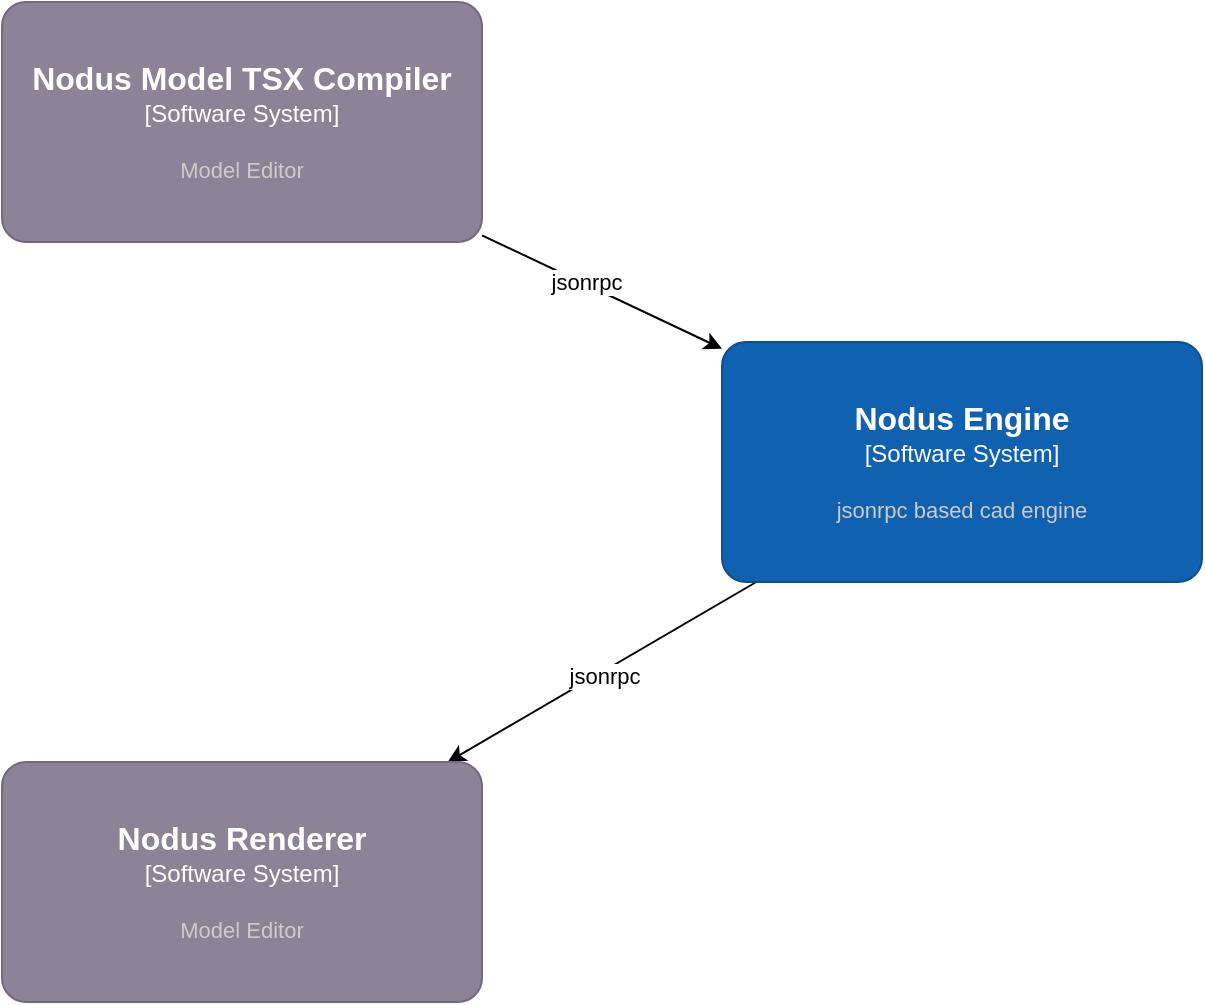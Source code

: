 <mxfile>
    <diagram id="3Q3VuyVq1M1YMf5tia3Z" name="System Context">
        <mxGraphModel dx="2876" dy="1161" grid="1" gridSize="10" guides="1" tooltips="1" connect="1" arrows="1" fold="1" page="1" pageScale="1" pageWidth="850" pageHeight="1100" math="0" shadow="0">
            <root>
                <mxCell id="0"/>
                <mxCell id="1" parent="0"/>
                <mxCell id="7" style="edgeStyle=none;html=1;" edge="1" parent="1" source="2" target="5">
                    <mxGeometry relative="1" as="geometry"/>
                </mxCell>
                <mxCell id="9" value="jsonrpc" style="edgeLabel;html=1;align=center;verticalAlign=middle;resizable=0;points=[];" vertex="1" connectable="0" parent="7">
                    <mxGeometry x="0.002" y="2" relative="1" as="geometry">
                        <mxPoint as="offset"/>
                    </mxGeometry>
                </mxCell>
                <object placeholders="1" c4Name="Nodus Engine" c4Type="Software System" c4Description="jsonrpc based cad engine" label="&lt;font style=&quot;font-size: 16px&quot;&gt;&lt;b&gt;%c4Name%&lt;/b&gt;&lt;/font&gt;&lt;div&gt;[%c4Type%]&lt;/div&gt;&lt;br&gt;&lt;div&gt;&lt;font style=&quot;font-size: 11px&quot;&gt;&lt;font color=&quot;#cccccc&quot;&gt;%c4Description%&lt;/font&gt;&lt;/div&gt;" id="2">
                    <mxCell style="rounded=1;whiteSpace=wrap;html=1;labelBackgroundColor=none;fillColor=#1061B0;fontColor=#ffffff;align=center;arcSize=10;strokeColor=#0D5091;metaEdit=1;resizable=0;points=[[0.25,0,0],[0.5,0,0],[0.75,0,0],[1,0.25,0],[1,0.5,0],[1,0.75,0],[0.75,1,0],[0.5,1,0],[0.25,1,0],[0,0.75,0],[0,0.5,0],[0,0.25,0]];" vertex="1" parent="1">
                        <mxGeometry x="280" y="470" width="240" height="120" as="geometry"/>
                    </mxCell>
                </object>
                <mxCell id="6" style="edgeStyle=none;html=1;" edge="1" parent="1" source="3" target="2">
                    <mxGeometry relative="1" as="geometry"/>
                </mxCell>
                <mxCell id="8" value="jsonrpc" style="edgeLabel;html=1;align=center;verticalAlign=middle;resizable=0;points=[];" vertex="1" connectable="0" parent="6">
                    <mxGeometry x="-0.141" y="1" relative="1" as="geometry">
                        <mxPoint as="offset"/>
                    </mxGeometry>
                </mxCell>
                <object placeholders="1" c4Name="Nodus Model TSX Compiler" c4Type="Software System" c4Description="Model Editor" label="&lt;font style=&quot;font-size: 16px&quot;&gt;&lt;b&gt;%c4Name%&lt;/b&gt;&lt;/font&gt;&lt;div&gt;[%c4Type%]&lt;/div&gt;&lt;br&gt;&lt;div&gt;&lt;font style=&quot;font-size: 11px&quot;&gt;&lt;font color=&quot;#cccccc&quot;&gt;%c4Description%&lt;/font&gt;&lt;/div&gt;" id="3">
                    <mxCell style="rounded=1;whiteSpace=wrap;html=1;labelBackgroundColor=none;fillColor=#8C8496;fontColor=#ffffff;align=center;arcSize=10;strokeColor=#736782;metaEdit=1;resizable=0;points=[[0.25,0,0],[0.5,0,0],[0.75,0,0],[1,0.25,0],[1,0.5,0],[1,0.75,0],[0.75,1,0],[0.5,1,0],[0.25,1,0],[0,0.75,0],[0,0.5,0],[0,0.25,0]];" vertex="1" parent="1">
                        <mxGeometry x="-80" y="300" width="240" height="120" as="geometry"/>
                    </mxCell>
                </object>
                <object placeholders="1" c4Name="Nodus Renderer" c4Type="Software System" c4Description="Model Editor" label="&lt;font style=&quot;font-size: 16px&quot;&gt;&lt;b&gt;%c4Name%&lt;/b&gt;&lt;/font&gt;&lt;div&gt;[%c4Type%]&lt;/div&gt;&lt;br&gt;&lt;div&gt;&lt;font style=&quot;font-size: 11px&quot;&gt;&lt;font color=&quot;#cccccc&quot;&gt;%c4Description%&lt;/font&gt;&lt;/div&gt;" id="5">
                    <mxCell style="rounded=1;whiteSpace=wrap;html=1;labelBackgroundColor=none;fillColor=#8C8496;fontColor=#ffffff;align=center;arcSize=10;strokeColor=#736782;metaEdit=1;resizable=0;points=[[0.25,0,0],[0.5,0,0],[0.75,0,0],[1,0.25,0],[1,0.5,0],[1,0.75,0],[0.75,1,0],[0.5,1,0],[0.25,1,0],[0,0.75,0],[0,0.5,0],[0,0.25,0]];" vertex="1" parent="1">
                        <mxGeometry x="-80" y="680" width="240" height="120" as="geometry"/>
                    </mxCell>
                </object>
            </root>
        </mxGraphModel>
    </diagram>
    <diagram id="XuIxBEXylBcb2tAPePjv" name="Nodus Software System">
        <mxGraphModel dx="2876" dy="1161" grid="1" gridSize="10" guides="1" tooltips="1" connect="1" arrows="1" fold="1" page="1" pageScale="1" pageWidth="850" pageHeight="1100" math="0" shadow="0">
            <root>
                <mxCell id="0"/>
                <mxCell id="1" parent="0"/>
                <object placeholders="1" c4Name="Nodus Engine" c4Type="SystemScopeBoundary" c4Application="Software System" label="&lt;font style=&quot;font-size: 16px&quot;&gt;&lt;b&gt;&lt;div style=&quot;text-align: left&quot;&gt;%c4Name%&lt;/div&gt;&lt;/b&gt;&lt;/font&gt;&lt;div style=&quot;text-align: left&quot;&gt;[%c4Application%]&lt;/div&gt;" id="mJXWTNP4-AY7CRzrXzlb-1">
                    <mxCell style="rounded=1;fontSize=11;whiteSpace=wrap;html=1;dashed=1;arcSize=20;fillColor=none;strokeColor=#666666;fontColor=#333333;labelBackgroundColor=none;align=left;verticalAlign=bottom;labelBorderColor=none;spacingTop=0;spacing=10;dashPattern=8 4;metaEdit=1;rotatable=0;perimeter=rectanglePerimeter;noLabel=0;labelPadding=0;allowArrows=0;connectable=0;expand=0;recursiveResize=0;editable=1;pointerEvents=0;absoluteArcSize=1;points=[[0.25,0,0],[0.5,0,0],[0.75,0,0],[1,0.25,0],[1,0.5,0],[1,0.75,0],[0.75,1,0],[0.5,1,0],[0.25,1,0],[0,0.75,0],[0,0.5,0],[0,0.25,0]];" vertex="1" parent="1">
                        <mxGeometry x="40" y="150" width="940" height="630" as="geometry"/>
                    </mxCell>
                </object>
                <mxCell id="49cTKzfVFUpDsTXETU6n-5" style="edgeStyle=none;html=1;" edge="1" parent="1" source="49cTKzfVFUpDsTXETU6n-1" target="49cTKzfVFUpDsTXETU6n-3">
                    <mxGeometry relative="1" as="geometry"/>
                </mxCell>
                <mxCell id="49cTKzfVFUpDsTXETU6n-6" value="jsonrpc: render request" style="edgeLabel;html=1;align=center;verticalAlign=middle;resizable=0;points=[];" vertex="1" connectable="0" parent="49cTKzfVFUpDsTXETU6n-5">
                    <mxGeometry x="-0.218" y="3" relative="1" as="geometry">
                        <mxPoint as="offset"/>
                    </mxGeometry>
                </mxCell>
                <object placeholders="1" c4Name="Nodus Model TSX Compiler" c4Type="Software System" c4Description="Model Editor" label="&lt;font style=&quot;font-size: 16px&quot;&gt;&lt;b&gt;%c4Name%&lt;/b&gt;&lt;/font&gt;&lt;div&gt;[%c4Type%]&lt;/div&gt;&lt;br&gt;&lt;div&gt;&lt;font style=&quot;font-size: 11px&quot;&gt;&lt;font color=&quot;#cccccc&quot;&gt;%c4Description%&lt;/font&gt;&lt;/div&gt;" id="49cTKzfVFUpDsTXETU6n-1">
                    <mxCell style="rounded=1;whiteSpace=wrap;html=1;labelBackgroundColor=none;fillColor=#8C8496;fontColor=#ffffff;align=center;arcSize=10;strokeColor=#736782;metaEdit=1;resizable=0;points=[[0.25,0,0],[0.5,0,0],[0.75,0,0],[1,0.25,0],[1,0.5,0],[1,0.75,0],[0.75,1,0],[0.5,1,0],[0.25,1,0],[0,0.75,0],[0,0.5,0],[0,0.25,0]];" vertex="1" parent="1">
                        <mxGeometry x="-350" y="230" width="240" height="120" as="geometry"/>
                    </mxCell>
                </object>
                <object placeholders="1" c4Name="Nodus Renderer" c4Type="Software System" c4Description="Model Editor" label="&lt;font style=&quot;font-size: 16px&quot;&gt;&lt;b&gt;%c4Name%&lt;/b&gt;&lt;/font&gt;&lt;div&gt;[%c4Type%]&lt;/div&gt;&lt;br&gt;&lt;div&gt;&lt;font style=&quot;font-size: 11px&quot;&gt;&lt;font color=&quot;#cccccc&quot;&gt;%c4Description%&lt;/font&gt;&lt;/div&gt;" id="49cTKzfVFUpDsTXETU6n-2">
                    <mxCell style="rounded=1;whiteSpace=wrap;html=1;labelBackgroundColor=none;fillColor=#8C8496;fontColor=#ffffff;align=center;arcSize=10;strokeColor=#736782;metaEdit=1;resizable=0;points=[[0.25,0,0],[0.5,0,0],[0.75,0,0],[1,0.25,0],[1,0.5,0],[1,0.75,0],[0.75,1,0],[0.5,1,0],[0.25,1,0],[0,0.75,0],[0,0.5,0],[0,0.25,0]];" vertex="1" parent="1">
                        <mxGeometry x="-350" y="610" width="240" height="120" as="geometry"/>
                    </mxCell>
                </object>
                <mxCell id="49cTKzfVFUpDsTXETU6n-7" style="edgeStyle=none;html=1;exitX=1;exitY=0.25;exitDx=0;exitDy=0;exitPerimeter=0;entryX=0;entryY=0.25;entryDx=0;entryDy=0;entryPerimeter=0;" edge="1" parent="1" source="49cTKzfVFUpDsTXETU6n-3" target="49cTKzfVFUpDsTXETU6n-4">
                    <mxGeometry relative="1" as="geometry"/>
                </mxCell>
                <mxCell id="49cTKzfVFUpDsTXETU6n-8" value="render request: nodetree[json]" style="edgeLabel;html=1;align=center;verticalAlign=middle;resizable=0;points=[];" vertex="1" connectable="0" parent="49cTKzfVFUpDsTXETU6n-7">
                    <mxGeometry x="-0.262" y="-1" relative="1" as="geometry">
                        <mxPoint x="12" as="offset"/>
                    </mxGeometry>
                </mxCell>
                <mxCell id="49cTKzfVFUpDsTXETU6n-13" style="edgeStyle=none;html=1;" edge="1" parent="1" source="49cTKzfVFUpDsTXETU6n-3" target="49cTKzfVFUpDsTXETU6n-2">
                    <mxGeometry relative="1" as="geometry"/>
                </mxCell>
                <mxCell id="49cTKzfVFUpDsTXETU6n-14" value="jsonrpc: visualize request" style="edgeLabel;html=1;align=center;verticalAlign=middle;resizable=0;points=[];" vertex="1" connectable="0" parent="49cTKzfVFUpDsTXETU6n-13">
                    <mxGeometry x="0.34" y="-1" relative="1" as="geometry">
                        <mxPoint x="8" as="offset"/>
                    </mxGeometry>
                </mxCell>
                <object placeholders="1" c4Name="NodusRPCHandler" c4Type="Container" c4Technology="NodusComLib, stdin, C++" c4Description="handles jsonrpc connection" label="&lt;font style=&quot;font-size: 16px&quot;&gt;&lt;b&gt;%c4Name%&lt;/b&gt;&lt;/font&gt;&lt;div&gt;[%c4Type%: %c4Technology%]&lt;/div&gt;&lt;br&gt;&lt;div&gt;&lt;font style=&quot;font-size: 11px&quot;&gt;&lt;font color=&quot;#E6E6E6&quot;&gt;%c4Description%&lt;/font&gt;&lt;/div&gt;" id="49cTKzfVFUpDsTXETU6n-3">
                    <mxCell style="rounded=1;whiteSpace=wrap;html=1;fontSize=11;labelBackgroundColor=none;fillColor=#23A2D9;fontColor=#ffffff;align=center;arcSize=10;strokeColor=#0E7DAD;metaEdit=1;resizable=0;points=[[0.25,0,0],[0.5,0,0],[0.75,0,0],[1,0.25,0],[1,0.5,0],[1,0.75,0],[0.75,1,0],[0.5,1,0],[0.25,1,0],[0,0.75,0],[0,0.5,0],[0,0.25,0]];" vertex="1" parent="1">
                        <mxGeometry x="110" y="410" width="240" height="120" as="geometry"/>
                    </mxCell>
                </object>
                <mxCell id="49cTKzfVFUpDsTXETU6n-9" style="edgeStyle=none;html=1;" edge="1" parent="1" source="49cTKzfVFUpDsTXETU6n-4" target="49cTKzfVFUpDsTXETU6n-3">
                    <mxGeometry relative="1" as="geometry"/>
                </mxCell>
                <mxCell id="49cTKzfVFUpDsTXETU6n-10" value="render result: status" style="edgeLabel;html=1;align=center;verticalAlign=middle;resizable=0;points=[];" vertex="1" connectable="0" parent="49cTKzfVFUpDsTXETU6n-9">
                    <mxGeometry x="0.392" y="-1" relative="1" as="geometry">
                        <mxPoint x="31" y="1" as="offset"/>
                    </mxGeometry>
                </mxCell>
                <object placeholders="1" c4Name="NodusCore" c4Type="Container" c4Technology="NodusCoreLib, stdin, C++" c4Description="handles jsonrpc connection" label="&lt;font style=&quot;font-size: 16px&quot;&gt;&lt;b&gt;%c4Name%&lt;/b&gt;&lt;/font&gt;&lt;div&gt;[%c4Type%: %c4Technology%]&lt;/div&gt;&lt;br&gt;&lt;div&gt;&lt;font style=&quot;font-size: 11px&quot;&gt;&lt;font color=&quot;#E6E6E6&quot;&gt;%c4Description%&lt;/font&gt;&lt;/div&gt;" id="49cTKzfVFUpDsTXETU6n-4">
                    <mxCell style="rounded=1;whiteSpace=wrap;html=1;fontSize=11;labelBackgroundColor=none;fillColor=#23A2D9;fontColor=#ffffff;align=center;arcSize=10;strokeColor=#0E7DAD;metaEdit=1;resizable=0;points=[[0.25,0,0],[0.5,0,0],[0.75,0,0],[1,0.25,0],[1,0.5,0],[1,0.75,0],[0.75,1,0],[0.5,1,0],[0.25,1,0],[0,0.75,0],[0,0.5,0],[0,0.25,0]];" vertex="1" parent="1">
                        <mxGeometry x="680" y="410" width="240" height="120" as="geometry"/>
                    </mxCell>
                </object>
                <mxCell id="49cTKzfVFUpDsTXETU6n-11" style="edgeStyle=none;html=1;exitX=0;exitY=0.75;exitDx=0;exitDy=0;exitPerimeter=0;entryX=1;entryY=0.75;entryDx=0;entryDy=0;entryPerimeter=0;" edge="1" parent="1" source="49cTKzfVFUpDsTXETU6n-4" target="49cTKzfVFUpDsTXETU6n-3">
                    <mxGeometry relative="1" as="geometry"/>
                </mxCell>
                <mxCell id="49cTKzfVFUpDsTXETU6n-12" value="visualize request:&amp;nbsp;data:model/gltf-binary;base64" style="edgeLabel;html=1;align=center;verticalAlign=middle;resizable=0;points=[];" vertex="1" connectable="0" parent="49cTKzfVFUpDsTXETU6n-11">
                    <mxGeometry x="0.508" y="1" relative="1" as="geometry">
                        <mxPoint x="69" as="offset"/>
                    </mxGeometry>
                </mxCell>
            </root>
        </mxGraphModel>
    </diagram>
    <diagram id="8tvk_PIwQBylCmpDJTic" name="Nodus Handler Container">
        <mxGraphModel dx="2876" dy="1161" grid="1" gridSize="10" guides="1" tooltips="1" connect="1" arrows="1" fold="1" page="1" pageScale="1" pageWidth="850" pageHeight="1100" math="0" shadow="0">
            <root>
                <mxCell id="0"/>
                <mxCell id="1" parent="0"/>
                <object placeholders="1" c4Name="Nodus Handler" c4Type="ContainerScopeBoundary" c4Application="Container" label="&lt;font style=&quot;font-size: 16px&quot;&gt;&lt;b&gt;&lt;div style=&quot;text-align: left&quot;&gt;%c4Name%&lt;/div&gt;&lt;/b&gt;&lt;/font&gt;&lt;div style=&quot;text-align: left&quot;&gt;[%c4Application%]&lt;/div&gt;" id="SWaIu6gCYQ0hWNzRdb-d-2">
                    <mxCell style="rounded=1;fontSize=11;whiteSpace=wrap;html=1;dashed=1;arcSize=20;fillColor=none;strokeColor=#666666;fontColor=#333333;labelBackgroundColor=none;align=left;verticalAlign=bottom;labelBorderColor=none;spacingTop=0;spacing=10;dashPattern=8 4;metaEdit=1;rotatable=0;perimeter=rectanglePerimeter;noLabel=0;labelPadding=0;allowArrows=0;connectable=0;expand=0;recursiveResize=0;editable=1;pointerEvents=0;absoluteArcSize=1;points=[[0.25,0,0],[0.5,0,0],[0.75,0,0],[1,0.25,0],[1,0.5,0],[1,0.75,0],[0.75,1,0],[0.5,1,0],[0.25,1,0],[0,0.75,0],[0,0.5,0],[0,0.25,0]];" vertex="1" parent="1">
                        <mxGeometry x="60" y="190" width="970" height="600" as="geometry"/>
                    </mxCell>
                </object>
                <object placeholders="1" c4Name="Nodus Model TSX Compiler" c4Type="Software System" c4Description="Model Editor" label="&lt;font style=&quot;font-size: 16px&quot;&gt;&lt;b&gt;%c4Name%&lt;/b&gt;&lt;/font&gt;&lt;div&gt;[%c4Type%]&lt;/div&gt;&lt;br&gt;&lt;div&gt;&lt;font style=&quot;font-size: 11px&quot;&gt;&lt;font color=&quot;#cccccc&quot;&gt;%c4Description%&lt;/font&gt;&lt;/div&gt;" id="kMEwxYdDMYZaIwh4D399-1">
                    <mxCell style="rounded=1;whiteSpace=wrap;html=1;labelBackgroundColor=none;fillColor=#8C8496;fontColor=#ffffff;align=center;arcSize=10;strokeColor=#736782;metaEdit=1;resizable=0;points=[[0.25,0,0],[0.5,0,0],[0.75,0,0],[1,0.25,0],[1,0.5,0],[1,0.75,0],[0.75,1,0],[0.5,1,0],[0.25,1,0],[0,0.75,0],[0,0.5,0],[0,0.25,0]];" vertex="1" parent="1">
                        <mxGeometry x="-350" y="230" width="240" height="120" as="geometry"/>
                    </mxCell>
                </object>
                <object placeholders="1" c4Name="Nodus Renderer" c4Type="Software System" c4Description="Model Editor" label="&lt;font style=&quot;font-size: 16px&quot;&gt;&lt;b&gt;%c4Name%&lt;/b&gt;&lt;/font&gt;&lt;div&gt;[%c4Type%]&lt;/div&gt;&lt;br&gt;&lt;div&gt;&lt;font style=&quot;font-size: 11px&quot;&gt;&lt;font color=&quot;#cccccc&quot;&gt;%c4Description%&lt;/font&gt;&lt;/div&gt;" id="kMEwxYdDMYZaIwh4D399-2">
                    <mxCell style="rounded=1;whiteSpace=wrap;html=1;labelBackgroundColor=none;fillColor=#8C8496;fontColor=#ffffff;align=center;arcSize=10;strokeColor=#736782;metaEdit=1;resizable=0;points=[[0.25,0,0],[0.5,0,0],[0.75,0,0],[1,0.25,0],[1,0.5,0],[1,0.75,0],[0.75,1,0],[0.5,1,0],[0.25,1,0],[0,0.75,0],[0,0.5,0],[0,0.25,0]];" vertex="1" parent="1">
                        <mxGeometry x="-350" y="610" width="240" height="120" as="geometry"/>
                    </mxCell>
                </object>
                <object placeholders="1" c4Name="NodusCore" c4Type="Container" c4Technology="NodusCoreLib, stdin, C++" c4Description="handles jsonrpc connection" label="&lt;font style=&quot;font-size: 16px&quot;&gt;&lt;b&gt;%c4Name%&lt;/b&gt;&lt;/font&gt;&lt;div&gt;[%c4Type%: %c4Technology%]&lt;/div&gt;&lt;br&gt;&lt;div&gt;&lt;font style=&quot;font-size: 11px&quot;&gt;&lt;font color=&quot;#E6E6E6&quot;&gt;%c4Description%&lt;/font&gt;&lt;/div&gt;" id="kMEwxYdDMYZaIwh4D399-3">
                    <mxCell style="rounded=1;whiteSpace=wrap;html=1;fontSize=11;labelBackgroundColor=none;fillColor=#23A2D9;fontColor=#ffffff;align=center;arcSize=10;strokeColor=#0E7DAD;metaEdit=1;resizable=0;points=[[0.25,0,0],[0.5,0,0],[0.75,0,0],[1,0.25,0],[1,0.5,0],[1,0.75,0],[0.75,1,0],[0.5,1,0],[0.25,1,0],[0,0.75,0],[0,0.5,0],[0,0.25,0]];" vertex="1" parent="1">
                        <mxGeometry x="1220" y="430" width="240" height="120" as="geometry"/>
                    </mxCell>
                </object>
            </root>
        </mxGraphModel>
    </diagram>
    <diagram id="V33N7imAmA7SWVNEAK5m" name="Nodus Core Container">
        <mxGraphModel dx="2214" dy="1161" grid="1" gridSize="10" guides="1" tooltips="1" connect="1" arrows="1" fold="1" page="1" pageScale="1" pageWidth="850" pageHeight="1100" math="0" shadow="0">
            <root>
                <mxCell id="0"/>
                <mxCell id="1" parent="0"/>
                <object placeholders="1" c4Name="Container name" c4Type="ContainerScopeBoundary" c4Application="Container" label="&lt;font style=&quot;font-size: 16px&quot;&gt;&lt;b&gt;&lt;div style=&quot;text-align: left&quot;&gt;%c4Name%&lt;/div&gt;&lt;/b&gt;&lt;/font&gt;&lt;div style=&quot;text-align: left&quot;&gt;[%c4Application%]&lt;/div&gt;" id="HZYG-bNoQrtt41g6nHrc-1">
                    <mxCell style="rounded=1;fontSize=11;whiteSpace=wrap;html=1;dashed=1;arcSize=20;fillColor=none;strokeColor=#666666;fontColor=#333333;labelBackgroundColor=none;align=left;verticalAlign=bottom;labelBorderColor=none;spacingTop=0;spacing=10;dashPattern=8 4;metaEdit=1;rotatable=0;perimeter=rectanglePerimeter;noLabel=0;labelPadding=0;allowArrows=0;connectable=0;expand=0;recursiveResize=0;editable=1;pointerEvents=0;absoluteArcSize=1;points=[[0.25,0,0],[0.5,0,0],[0.75,0,0],[1,0.25,0],[1,0.5,0],[1,0.75,0],[0.75,1,0],[0.5,1,0],[0.25,1,0],[0,0.75,0],[0,0.5,0],[0,0.25,0]];" vertex="1" parent="1">
                        <mxGeometry x="20" y="180" width="970" height="510" as="geometry"/>
                    </mxCell>
                </object>
                <mxCell id="nRBnxNLGa4DoPYWQ8i7j-1" style="edgeStyle=none;html=1;exitX=1;exitY=0.25;exitDx=0;exitDy=0;exitPerimeter=0;entryX=0;entryY=0.25;entryDx=0;entryDy=0;entryPerimeter=0;" edge="1" parent="1" source="nRBnxNLGa4DoPYWQ8i7j-3">
                    <mxGeometry relative="1" as="geometry">
                        <mxPoint x="-110" y="450" as="targetPoint"/>
                    </mxGeometry>
                </mxCell>
                <mxCell id="nRBnxNLGa4DoPYWQ8i7j-2" value="render request: nodetree[json]" style="edgeLabel;html=1;align=center;verticalAlign=middle;resizable=0;points=[];" vertex="1" connectable="0" parent="nRBnxNLGa4DoPYWQ8i7j-1">
                    <mxGeometry x="-0.262" y="-1" relative="1" as="geometry">
                        <mxPoint x="12" as="offset"/>
                    </mxGeometry>
                </mxCell>
                <object placeholders="1" c4Name="NodusRPCHandler" c4Type="Container" c4Technology="NodusComLib, stdin, C++" c4Description="handles jsonrpc connection" label="&lt;font style=&quot;font-size: 16px&quot;&gt;&lt;b&gt;%c4Name%&lt;/b&gt;&lt;/font&gt;&lt;div&gt;[%c4Type%: %c4Technology%]&lt;/div&gt;&lt;br&gt;&lt;div&gt;&lt;font style=&quot;font-size: 11px&quot;&gt;&lt;font color=&quot;#E6E6E6&quot;&gt;%c4Description%&lt;/font&gt;&lt;/div&gt;" id="nRBnxNLGa4DoPYWQ8i7j-3">
                    <mxCell style="rounded=1;whiteSpace=wrap;html=1;fontSize=11;labelBackgroundColor=none;fillColor=#23A2D9;fontColor=#ffffff;align=center;arcSize=10;strokeColor=#0E7DAD;metaEdit=1;resizable=0;points=[[0.25,0,0],[0.5,0,0],[0.75,0,0],[1,0.25,0],[1,0.5,0],[1,0.75,0],[0.75,1,0],[0.5,1,0],[0.25,1,0],[0,0.75,0],[0,0.5,0],[0,0.25,0]];" vertex="1" parent="1">
                        <mxGeometry x="-690" y="400" width="240" height="120" as="geometry"/>
                    </mxCell>
                </object>
                <mxCell id="nRBnxNLGa4DoPYWQ8i7j-4" style="edgeStyle=none;html=1;" edge="1" parent="1" target="nRBnxNLGa4DoPYWQ8i7j-3">
                    <mxGeometry relative="1" as="geometry">
                        <mxPoint x="-110" y="480" as="sourcePoint"/>
                    </mxGeometry>
                </mxCell>
                <mxCell id="nRBnxNLGa4DoPYWQ8i7j-5" value="render result: status" style="edgeLabel;html=1;align=center;verticalAlign=middle;resizable=0;points=[];" vertex="1" connectable="0" parent="nRBnxNLGa4DoPYWQ8i7j-4">
                    <mxGeometry x="0.392" y="-1" relative="1" as="geometry">
                        <mxPoint x="31" y="1" as="offset"/>
                    </mxGeometry>
                </mxCell>
                <mxCell id="nRBnxNLGa4DoPYWQ8i7j-6" style="edgeStyle=none;html=1;exitX=0;exitY=0.75;exitDx=0;exitDy=0;exitPerimeter=0;entryX=1;entryY=0.75;entryDx=0;entryDy=0;entryPerimeter=0;" edge="1" parent="1" target="nRBnxNLGa4DoPYWQ8i7j-3">
                    <mxGeometry relative="1" as="geometry">
                        <mxPoint x="-110" y="510" as="sourcePoint"/>
                    </mxGeometry>
                </mxCell>
                <mxCell id="nRBnxNLGa4DoPYWQ8i7j-7" value="visualize request:&amp;nbsp;data:model/gltf-binary;base64" style="edgeLabel;html=1;align=center;verticalAlign=middle;resizable=0;points=[];" vertex="1" connectable="0" parent="nRBnxNLGa4DoPYWQ8i7j-6">
                    <mxGeometry x="0.508" y="1" relative="1" as="geometry">
                        <mxPoint x="69" as="offset"/>
                    </mxGeometry>
                </mxCell>
            </root>
        </mxGraphModel>
    </diagram>
</mxfile>